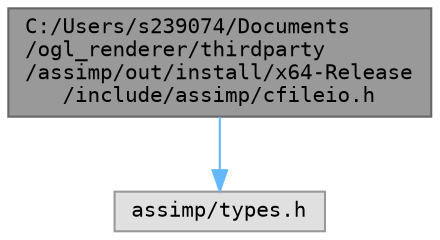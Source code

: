 digraph "C:/Users/s239074/Documents/ogl_renderer/thirdparty/assimp/out/install/x64-Release/include/assimp/cfileio.h"
{
 // LATEX_PDF_SIZE
  bgcolor="transparent";
  edge [fontname=Terminal,fontsize=10,labelfontname=Helvetica,labelfontsize=10];
  node [fontname=Terminal,fontsize=10,shape=box,height=0.2,width=0.4];
  Node1 [label="C:/Users/s239074/Documents\l/ogl_renderer/thirdparty\l/assimp/out/install/x64-Release\l/include/assimp/cfileio.h",height=0.2,width=0.4,color="gray40", fillcolor="grey60", style="filled", fontcolor="black",tooltip="Defines generic C routines to access memory-mapped files."];
  Node1 -> Node2 [color="steelblue1",style="solid"];
  Node2 [label="assimp/types.h",height=0.2,width=0.4,color="grey60", fillcolor="#E0E0E0", style="filled",tooltip=" "];
}
